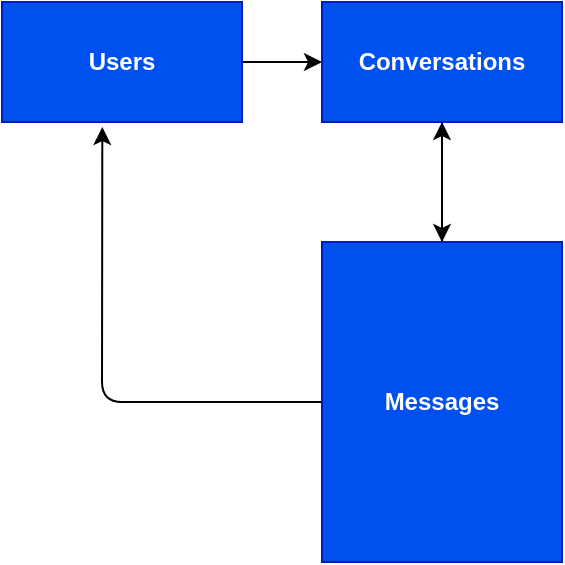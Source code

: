 <mxfile>
    <diagram id="dpGH3DmgGTWHxH5MvszJ" name="Page-1">
        <mxGraphModel dx="340" dy="354" grid="1" gridSize="10" guides="1" tooltips="1" connect="1" arrows="1" fold="1" page="1" pageScale="1" pageWidth="850" pageHeight="1100" math="0" shadow="0">
            <root>
                <mxCell id="0"/>
                <mxCell id="1" parent="0"/>
                <mxCell id="7" style="edgeStyle=none;html=1;" parent="1" source="2" target="3" edge="1">
                    <mxGeometry relative="1" as="geometry"/>
                </mxCell>
                <mxCell id="2" value="&lt;b&gt;Users&lt;/b&gt;" style="whiteSpace=wrap;html=1;fillColor=#0050ef;fontColor=#ffffff;strokeColor=#001DBC;" parent="1" vertex="1">
                    <mxGeometry x="30" y="40" width="120" height="60" as="geometry"/>
                </mxCell>
                <mxCell id="5" style="edgeStyle=none;html=1;" parent="1" source="3" target="4" edge="1">
                    <mxGeometry relative="1" as="geometry"/>
                </mxCell>
                <mxCell id="3" value="&lt;b&gt;Conversations&lt;/b&gt;" style="whiteSpace=wrap;html=1;fillColor=#0050ef;fontColor=#ffffff;strokeColor=#001DBC;" parent="1" vertex="1">
                    <mxGeometry x="190" y="40" width="120" height="60" as="geometry"/>
                </mxCell>
                <mxCell id="6" style="edgeStyle=none;html=1;" parent="1" source="4" target="3" edge="1">
                    <mxGeometry relative="1" as="geometry"/>
                </mxCell>
                <mxCell id="9" style="edgeStyle=none;html=1;entryX=0.418;entryY=1.042;entryDx=0;entryDy=0;entryPerimeter=0;" edge="1" parent="1" source="4" target="2">
                    <mxGeometry relative="1" as="geometry">
                        <Array as="points">
                            <mxPoint x="80" y="240"/>
                        </Array>
                    </mxGeometry>
                </mxCell>
                <mxCell id="4" value="&lt;b&gt;Messages&lt;/b&gt;" style="whiteSpace=wrap;html=1;fillColor=#0050ef;fontColor=#ffffff;strokeColor=#001DBC;" parent="1" vertex="1">
                    <mxGeometry x="190" y="160" width="120" height="160" as="geometry"/>
                </mxCell>
            </root>
        </mxGraphModel>
    </diagram>
</mxfile>